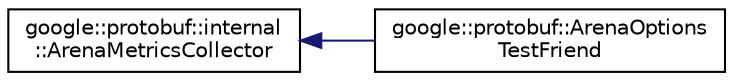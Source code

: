 digraph "类继承关系图"
{
 // LATEX_PDF_SIZE
  edge [fontname="Helvetica",fontsize="10",labelfontname="Helvetica",labelfontsize="10"];
  node [fontname="Helvetica",fontsize="10",shape=record];
  rankdir="LR";
  Node0 [label="google::protobuf::internal\l::ArenaMetricsCollector",height=0.2,width=0.4,color="black", fillcolor="white", style="filled",URL="$classgoogle_1_1protobuf_1_1internal_1_1ArenaMetricsCollector.html",tooltip=" "];
  Node0 -> Node1 [dir="back",color="midnightblue",fontsize="10",style="solid",fontname="Helvetica"];
  Node1 [label="google::protobuf::ArenaOptions\lTestFriend",height=0.2,width=0.4,color="black", fillcolor="white", style="filled",URL="$classgoogle_1_1protobuf_1_1ArenaOptionsTestFriend.html",tooltip=" "];
}

